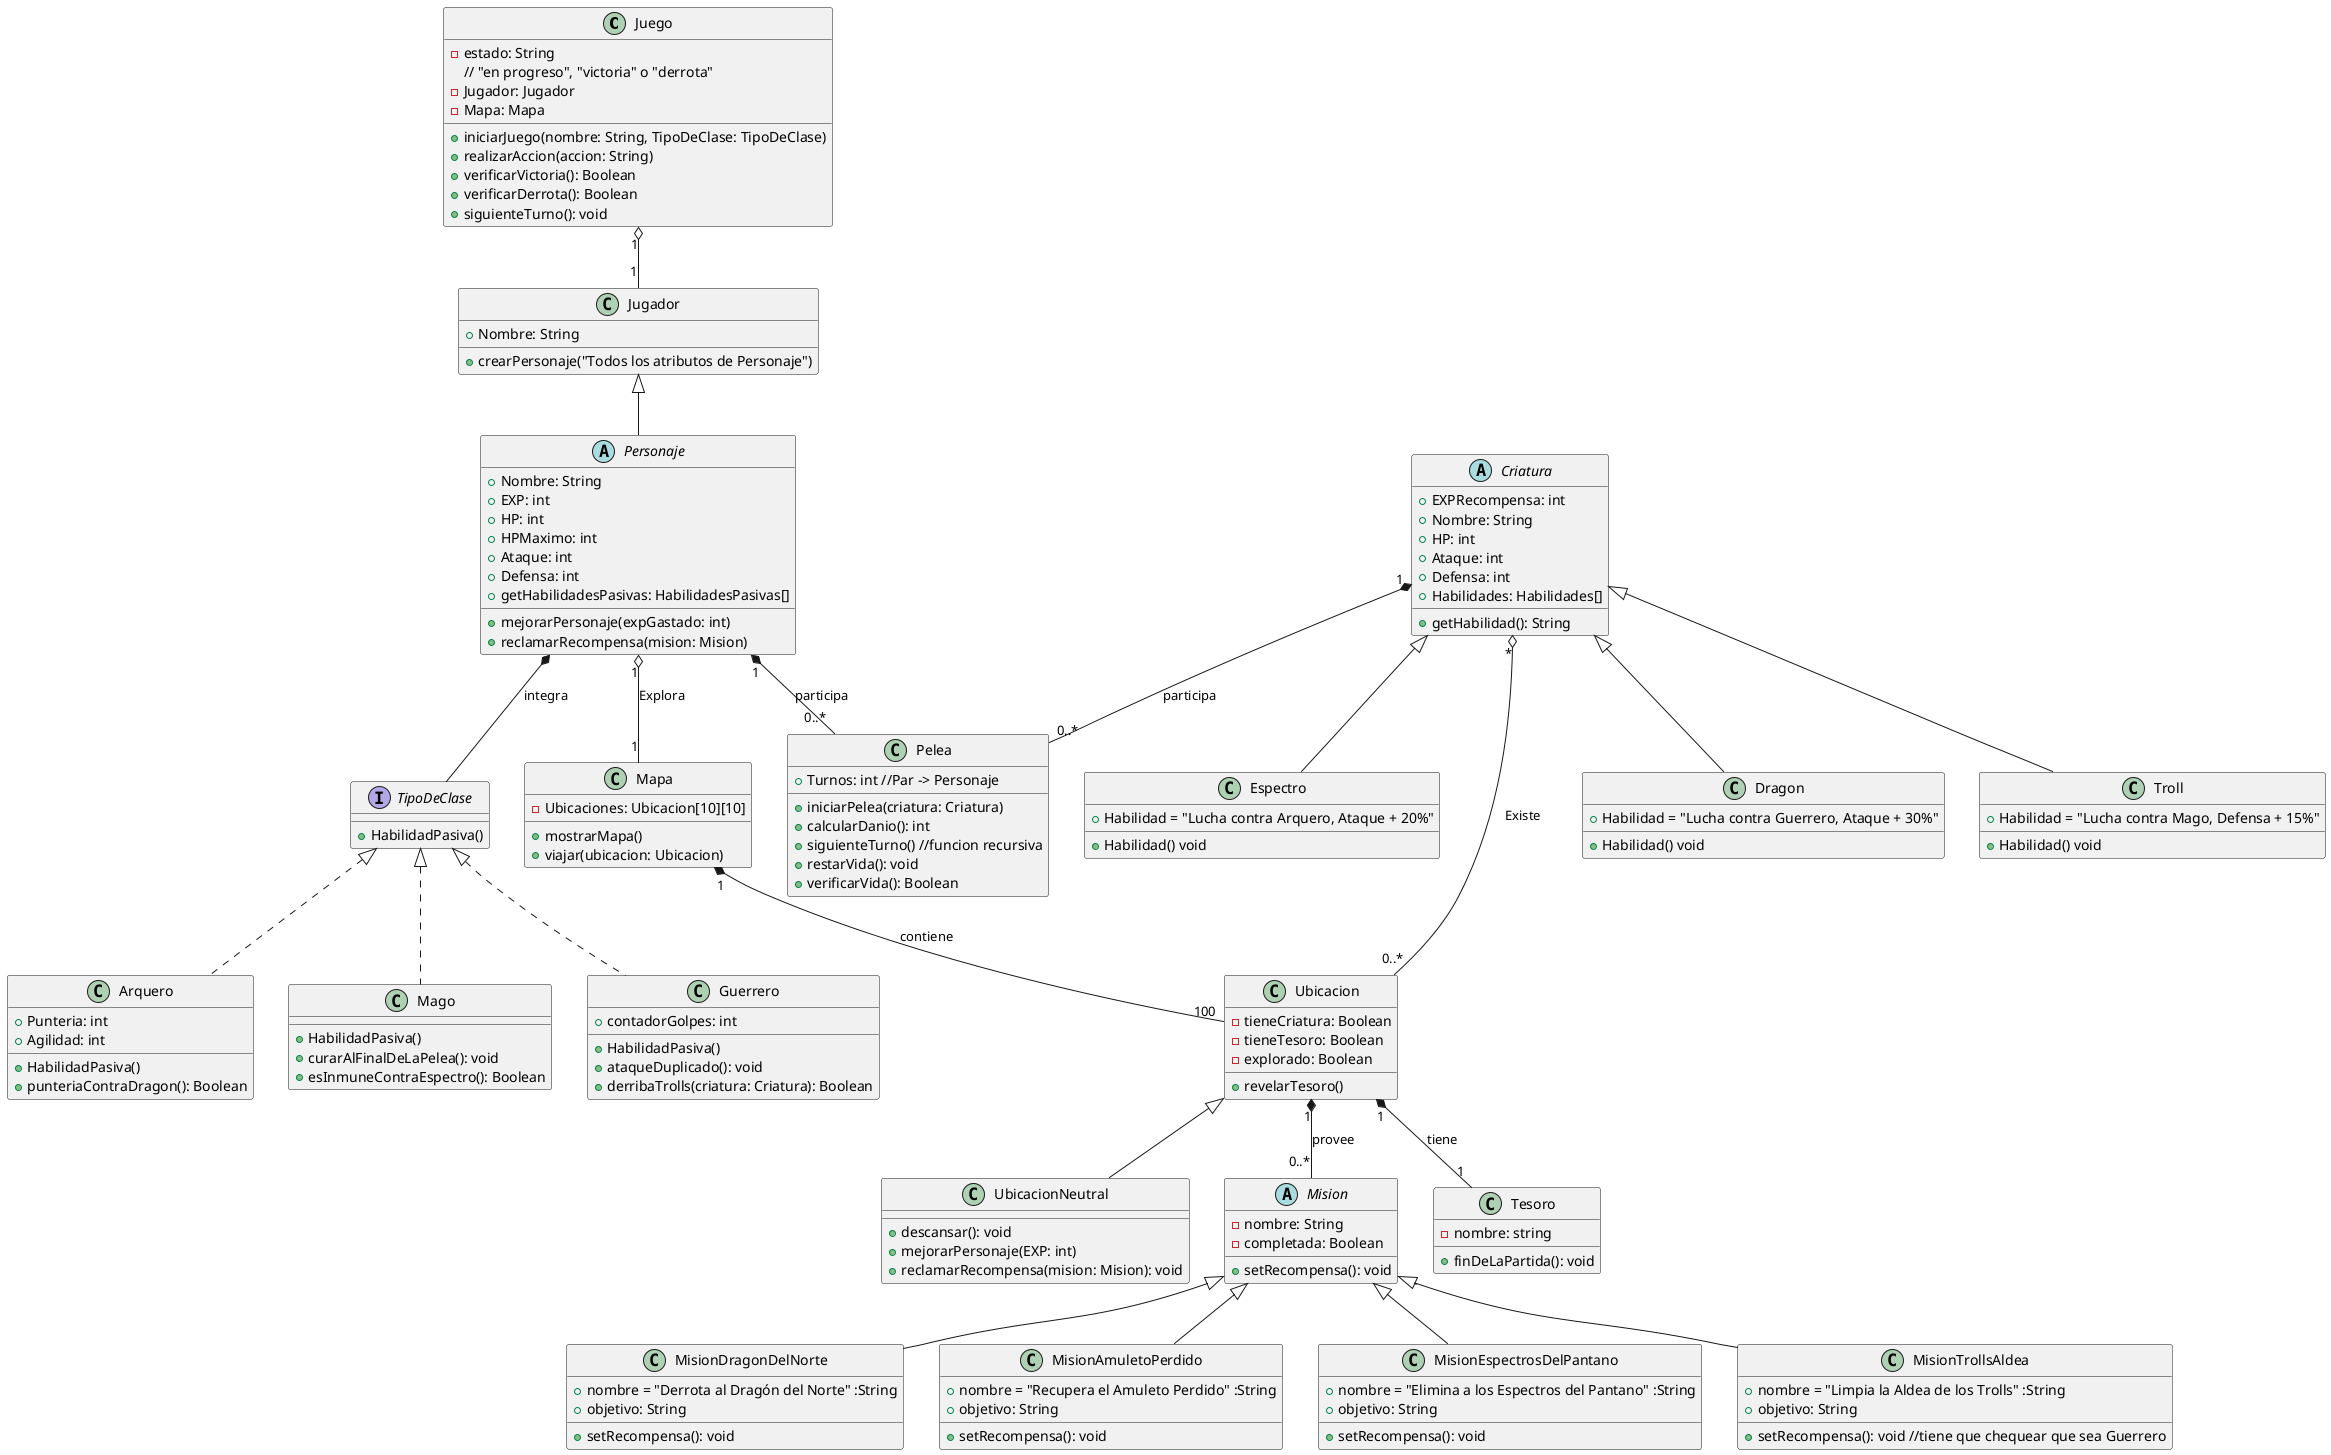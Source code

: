 @startuml

class Juego {
	-estado: String
	// "en progreso", "victoria" o "derrota"
	-Jugador: Jugador
	-Mapa: Mapa
	+iniciarJuego(nombre: String, TipoDeClase: TipoDeClase)
	+realizarAccion(accion: String)
	+verificarVictoria(): Boolean
	+verificarDerrota(): Boolean
	+siguienteTurno(): void
}

class Jugador {
	+Nombre: String
	+crearPersonaje("Todos los atributos de Personaje")
}


abstract class Personaje extends Jugador {
	+Nombre: String
	+EXP: int
	+HP: int
	+HPMaximo: int
	+Ataque: int
	+Defensa: int
	+mejorarPersonaje(expGastado: int)
	+reclamarRecompensa(mision: Mision)
	+getHabilidadesPasivas: HabilidadesPasivas[]
}

Interface TipoDeClase {
	+HabilidadPasiva()
} 

class Mago implements TipoDeClase {
	+HabilidadPasiva()
	+curarAlFinalDeLaPelea(): void
	+esInmuneContraEspectro(): Boolean

}
class Guerrero implements TipoDeClase {
	+contadorGolpes: int
	+HabilidadPasiva()
	+ataqueDuplicado(): void
	+derribaTrolls(criatura: Criatura): Boolean
}
class Arquero implements TipoDeClase {
	+Punteria: int
	+Agilidad: int
	+HabilidadPasiva()
	+punteriaContraDragon(): Boolean
}

abstract class Criatura {
	+EXPRecompensa: int
	+Nombre: String
	+HP: int
	+Ataque: int
	+Defensa: int
	+Habilidades: Habilidades[]
	+getHabilidad(): String
}

class Dragon extends Criatura{
	+Habilidad() void
	+Habilidad = "Lucha contra Guerrero, Ataque + 30%"
}
class Troll extends Criatura{
	+Habilidad() void
	+Habilidad = "Lucha contra Mago, Defensa + 15%"
}
class Espectro extends Criatura{
	+Habilidad() void
	+Habilidad = "Lucha contra Arquero, Ataque + 20%"
}

class Pelea {
	+Turnos: int //Par -> Personaje 
	+iniciarPelea(criatura: Criatura)
	+calcularDanio(): int
	+siguienteTurno() //funcion recursiva
	+restarVida(): void
	+verificarVida(): Boolean
}

class Mapa{
	-Ubicaciones: Ubicacion[10][10]
	+mostrarMapa()
	+viajar(ubicacion: Ubicacion)
}

class Ubicacion{
	-tieneCriatura: Boolean
	-tieneTesoro: Boolean
	-explorado: Boolean
	+revelarTesoro()
}

class UbicacionNeutral extends Ubicacion{
	+descansar(): void
	+mejorarPersonaje(EXP: int)
	+reclamarRecompensa(mision: Mision): void
}

abstract class Mision {
	-nombre: String
	-completada: Boolean
	+setRecompensa(): void
}

class MisionDragonDelNorte extends Mision {
	+nombre = "Derrota al Dragón del Norte" :String
	+objetivo: String
	+setRecompensa(): void
}

class MisionAmuletoPerdido extends Mision {
	+nombre = "Recupera el Amuleto Perdido" :String
	+objetivo: String
	+setRecompensa(): void
}

class MisionEspectrosDelPantano extends Mision {
	+nombre = "Elimina a los Espectros del Pantano" :String
	+objetivo: String
	+setRecompensa(): void
}

class MisionTrollsAldea extends Mision {
	+nombre = "Limpia la Aldea de los Trolls" :String
	+objetivo: String
	+setRecompensa(): void //tiene que chequear que sea Guerrero
}


class Tesoro {
	-nombre: string
	+finDeLaPartida(): void
}

Personaje *-- TipoDeClase : integra

Personaje "1" o-- "1" Mapa : Explora 
Mapa "1" *-- "100" Ubicacion : contiene 
Ubicacion "1" *-- "1" Tesoro : tiene
Ubicacion "1" *-- "0..*" Mision : provee

Personaje "1" *-- "0..*" Pelea : participa
Criatura "1" *-- "0..*" Pelea : participa
Criatura "*" o-- "0..*" Ubicacion : Existe

Juego "1" o-- "1" Jugador 

@enduml